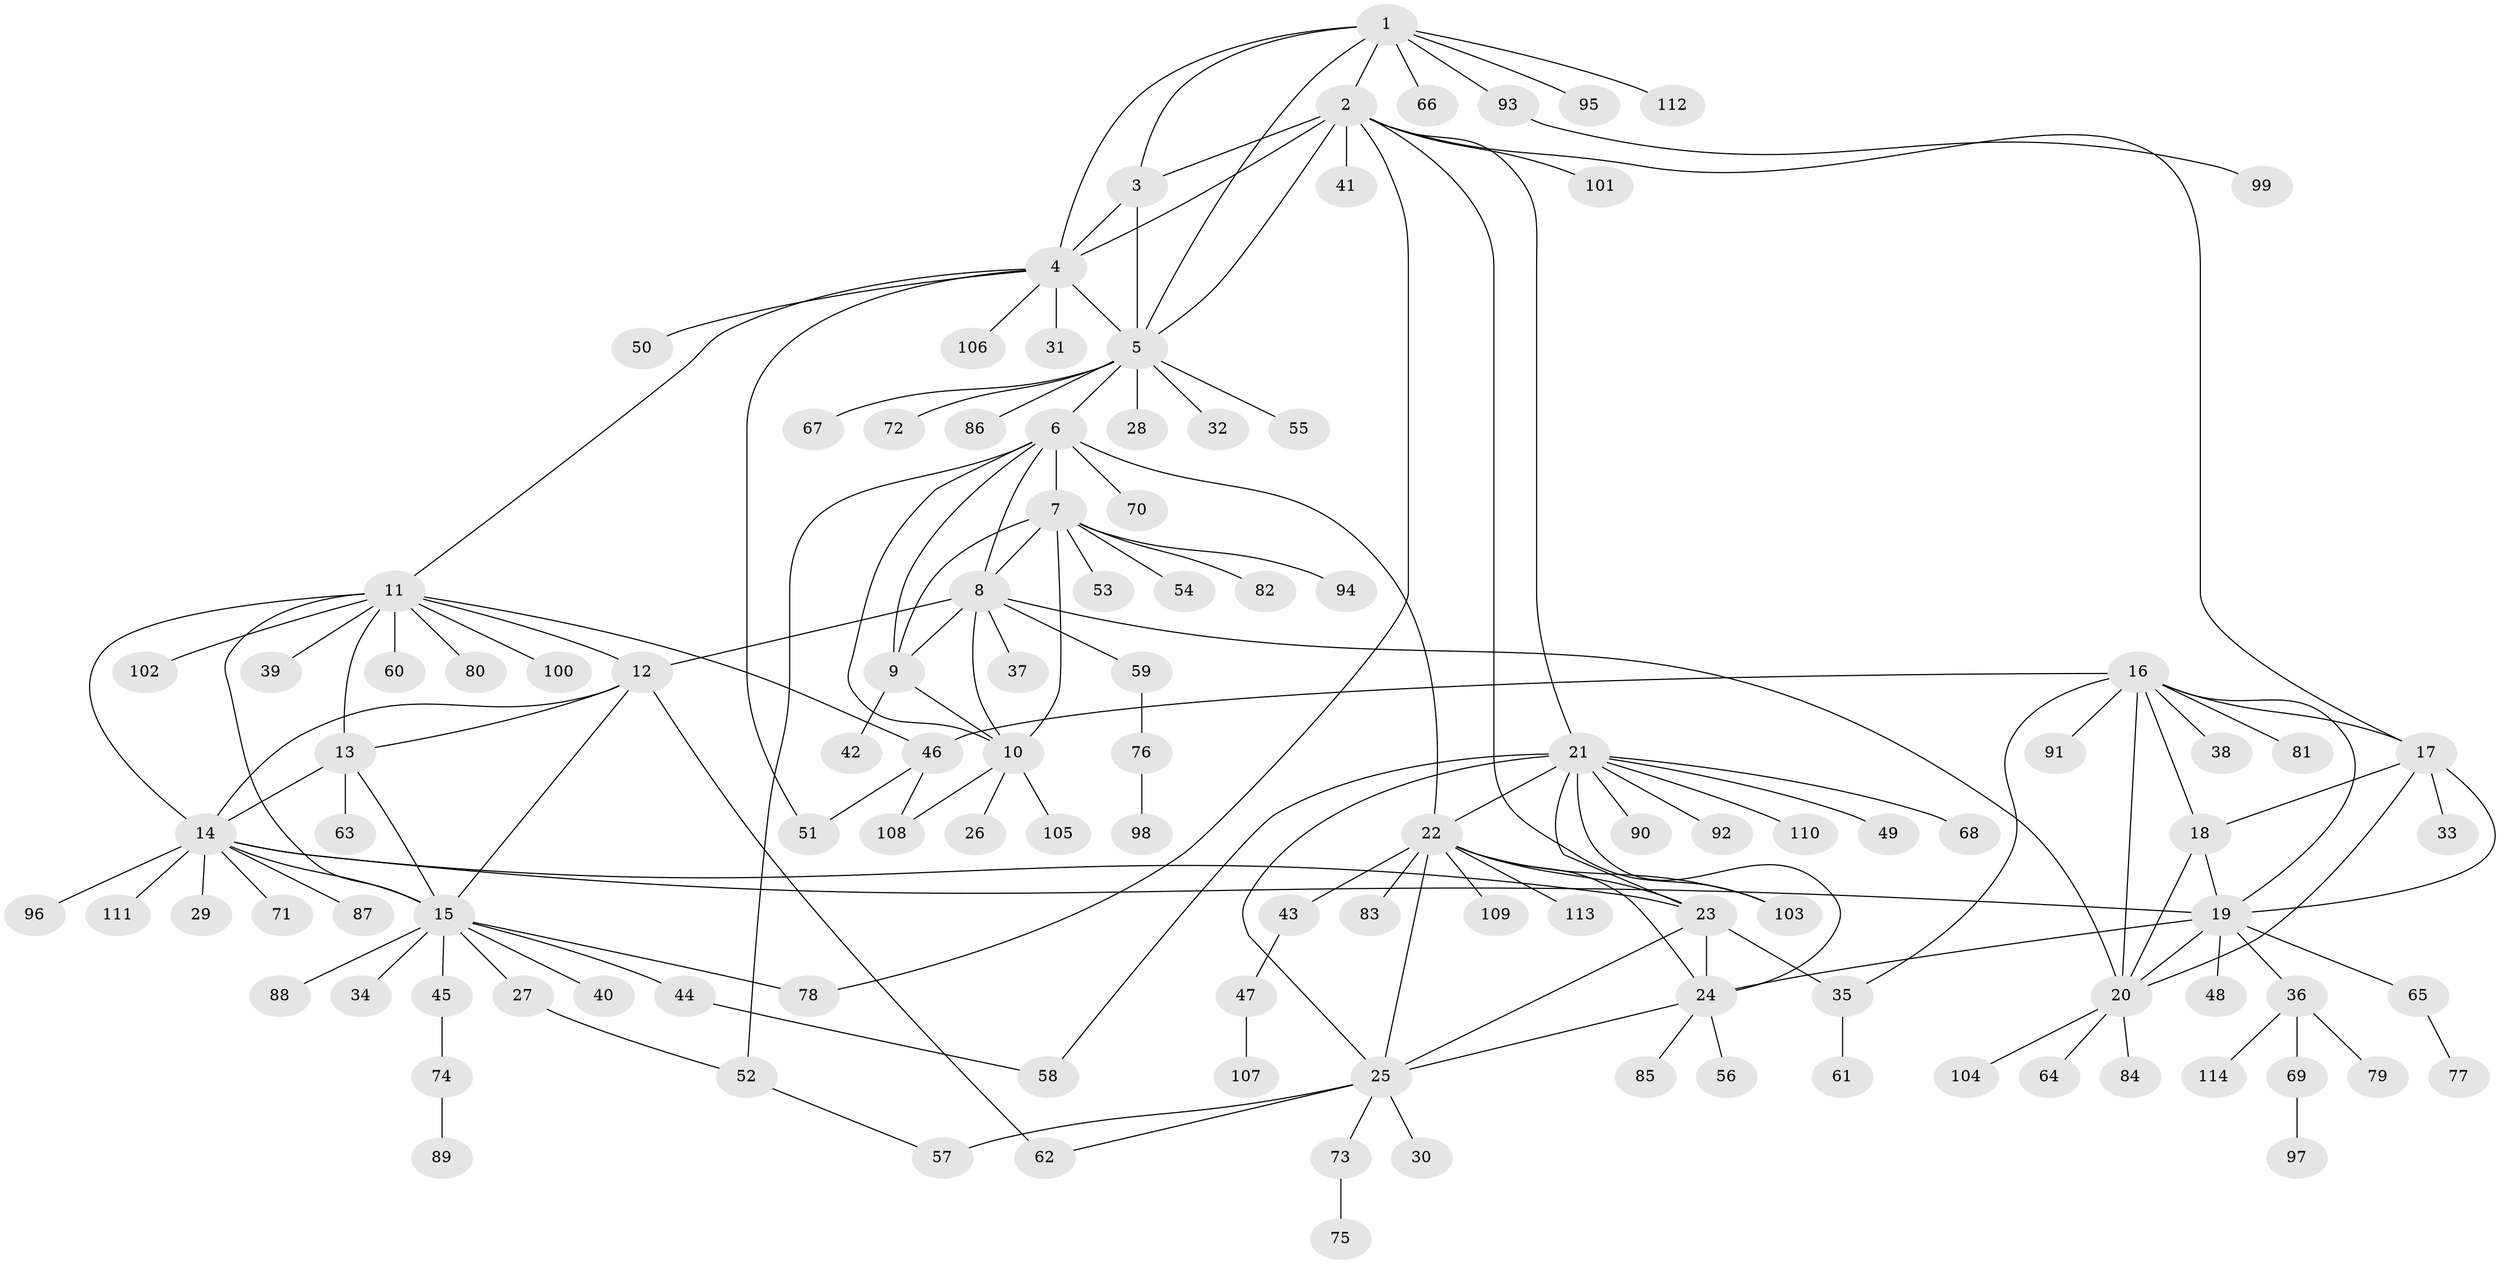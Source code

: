 // coarse degree distribution, {7: 0.04938271604938271, 1: 0.5679012345679012, 6: 0.08641975308641975, 4: 0.04938271604938271, 10: 0.06172839506172839, 8: 0.024691358024691357, 2: 0.1111111111111111, 3: 0.024691358024691357, 9: 0.024691358024691357}
// Generated by graph-tools (version 1.1) at 2025/37/03/04/25 23:37:43]
// undirected, 114 vertices, 159 edges
graph export_dot {
  node [color=gray90,style=filled];
  1;
  2;
  3;
  4;
  5;
  6;
  7;
  8;
  9;
  10;
  11;
  12;
  13;
  14;
  15;
  16;
  17;
  18;
  19;
  20;
  21;
  22;
  23;
  24;
  25;
  26;
  27;
  28;
  29;
  30;
  31;
  32;
  33;
  34;
  35;
  36;
  37;
  38;
  39;
  40;
  41;
  42;
  43;
  44;
  45;
  46;
  47;
  48;
  49;
  50;
  51;
  52;
  53;
  54;
  55;
  56;
  57;
  58;
  59;
  60;
  61;
  62;
  63;
  64;
  65;
  66;
  67;
  68;
  69;
  70;
  71;
  72;
  73;
  74;
  75;
  76;
  77;
  78;
  79;
  80;
  81;
  82;
  83;
  84;
  85;
  86;
  87;
  88;
  89;
  90;
  91;
  92;
  93;
  94;
  95;
  96;
  97;
  98;
  99;
  100;
  101;
  102;
  103;
  104;
  105;
  106;
  107;
  108;
  109;
  110;
  111;
  112;
  113;
  114;
  1 -- 2;
  1 -- 3;
  1 -- 4;
  1 -- 5;
  1 -- 66;
  1 -- 93;
  1 -- 95;
  1 -- 112;
  2 -- 3;
  2 -- 4;
  2 -- 5;
  2 -- 17;
  2 -- 21;
  2 -- 41;
  2 -- 78;
  2 -- 101;
  2 -- 103;
  3 -- 4;
  3 -- 5;
  4 -- 5;
  4 -- 11;
  4 -- 31;
  4 -- 50;
  4 -- 51;
  4 -- 106;
  5 -- 6;
  5 -- 28;
  5 -- 32;
  5 -- 55;
  5 -- 67;
  5 -- 72;
  5 -- 86;
  6 -- 7;
  6 -- 8;
  6 -- 9;
  6 -- 10;
  6 -- 22;
  6 -- 52;
  6 -- 70;
  7 -- 8;
  7 -- 9;
  7 -- 10;
  7 -- 53;
  7 -- 54;
  7 -- 82;
  7 -- 94;
  8 -- 9;
  8 -- 10;
  8 -- 12;
  8 -- 20;
  8 -- 37;
  8 -- 59;
  9 -- 10;
  9 -- 42;
  10 -- 26;
  10 -- 105;
  10 -- 108;
  11 -- 12;
  11 -- 13;
  11 -- 14;
  11 -- 15;
  11 -- 39;
  11 -- 46;
  11 -- 60;
  11 -- 80;
  11 -- 100;
  11 -- 102;
  12 -- 13;
  12 -- 14;
  12 -- 15;
  12 -- 62;
  13 -- 14;
  13 -- 15;
  13 -- 63;
  14 -- 15;
  14 -- 19;
  14 -- 23;
  14 -- 29;
  14 -- 71;
  14 -- 87;
  14 -- 96;
  14 -- 111;
  15 -- 27;
  15 -- 34;
  15 -- 40;
  15 -- 44;
  15 -- 45;
  15 -- 78;
  15 -- 88;
  16 -- 17;
  16 -- 18;
  16 -- 19;
  16 -- 20;
  16 -- 35;
  16 -- 38;
  16 -- 46;
  16 -- 81;
  16 -- 91;
  17 -- 18;
  17 -- 19;
  17 -- 20;
  17 -- 33;
  18 -- 19;
  18 -- 20;
  19 -- 20;
  19 -- 24;
  19 -- 36;
  19 -- 48;
  19 -- 65;
  20 -- 64;
  20 -- 84;
  20 -- 104;
  21 -- 22;
  21 -- 23;
  21 -- 24;
  21 -- 25;
  21 -- 49;
  21 -- 58;
  21 -- 68;
  21 -- 90;
  21 -- 92;
  21 -- 110;
  22 -- 23;
  22 -- 24;
  22 -- 25;
  22 -- 43;
  22 -- 83;
  22 -- 103;
  22 -- 109;
  22 -- 113;
  23 -- 24;
  23 -- 25;
  23 -- 35;
  24 -- 25;
  24 -- 56;
  24 -- 85;
  25 -- 30;
  25 -- 57;
  25 -- 62;
  25 -- 73;
  27 -- 52;
  35 -- 61;
  36 -- 69;
  36 -- 79;
  36 -- 114;
  43 -- 47;
  44 -- 58;
  45 -- 74;
  46 -- 51;
  46 -- 108;
  47 -- 107;
  52 -- 57;
  59 -- 76;
  65 -- 77;
  69 -- 97;
  73 -- 75;
  74 -- 89;
  76 -- 98;
  93 -- 99;
}
